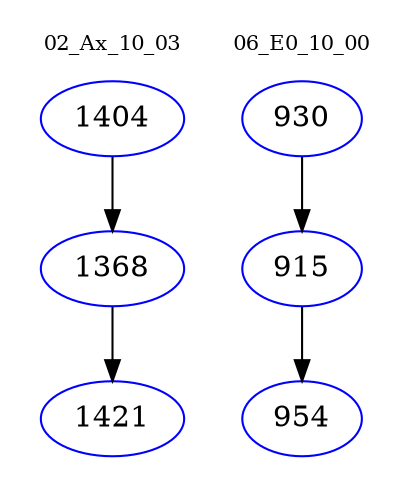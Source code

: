 digraph{
subgraph cluster_0 {
color = white
label = "02_Ax_10_03";
fontsize=10;
T0_1404 [label="1404", color="blue"]
T0_1404 -> T0_1368 [color="black"]
T0_1368 [label="1368", color="blue"]
T0_1368 -> T0_1421 [color="black"]
T0_1421 [label="1421", color="blue"]
}
subgraph cluster_1 {
color = white
label = "06_E0_10_00";
fontsize=10;
T1_930 [label="930", color="blue"]
T1_930 -> T1_915 [color="black"]
T1_915 [label="915", color="blue"]
T1_915 -> T1_954 [color="black"]
T1_954 [label="954", color="blue"]
}
}
